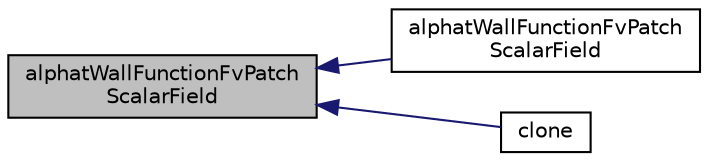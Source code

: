 digraph "alphatWallFunctionFvPatchScalarField"
{
  bgcolor="transparent";
  edge [fontname="Helvetica",fontsize="10",labelfontname="Helvetica",labelfontsize="10"];
  node [fontname="Helvetica",fontsize="10",shape=record];
  rankdir="LR";
  Node1 [label="alphatWallFunctionFvPatch\lScalarField",height=0.2,width=0.4,color="black", fillcolor="grey75", style="filled", fontcolor="black"];
  Node1 -> Node2 [dir="back",color="midnightblue",fontsize="10",style="solid",fontname="Helvetica"];
  Node2 [label="alphatWallFunctionFvPatch\lScalarField",height=0.2,width=0.4,color="black",URL="$a00046.html#a098799cbd8dd1cc84baca2a3b7505cc8",tooltip="Construct by mapping given. "];
  Node1 -> Node3 [dir="back",color="midnightblue",fontsize="10",style="solid",fontname="Helvetica"];
  Node3 [label="clone",height=0.2,width=0.4,color="black",URL="$a00046.html#afdeceecb1c75e9ccc98c2f489fe8fa00",tooltip="Construct and return a clone. "];
}
